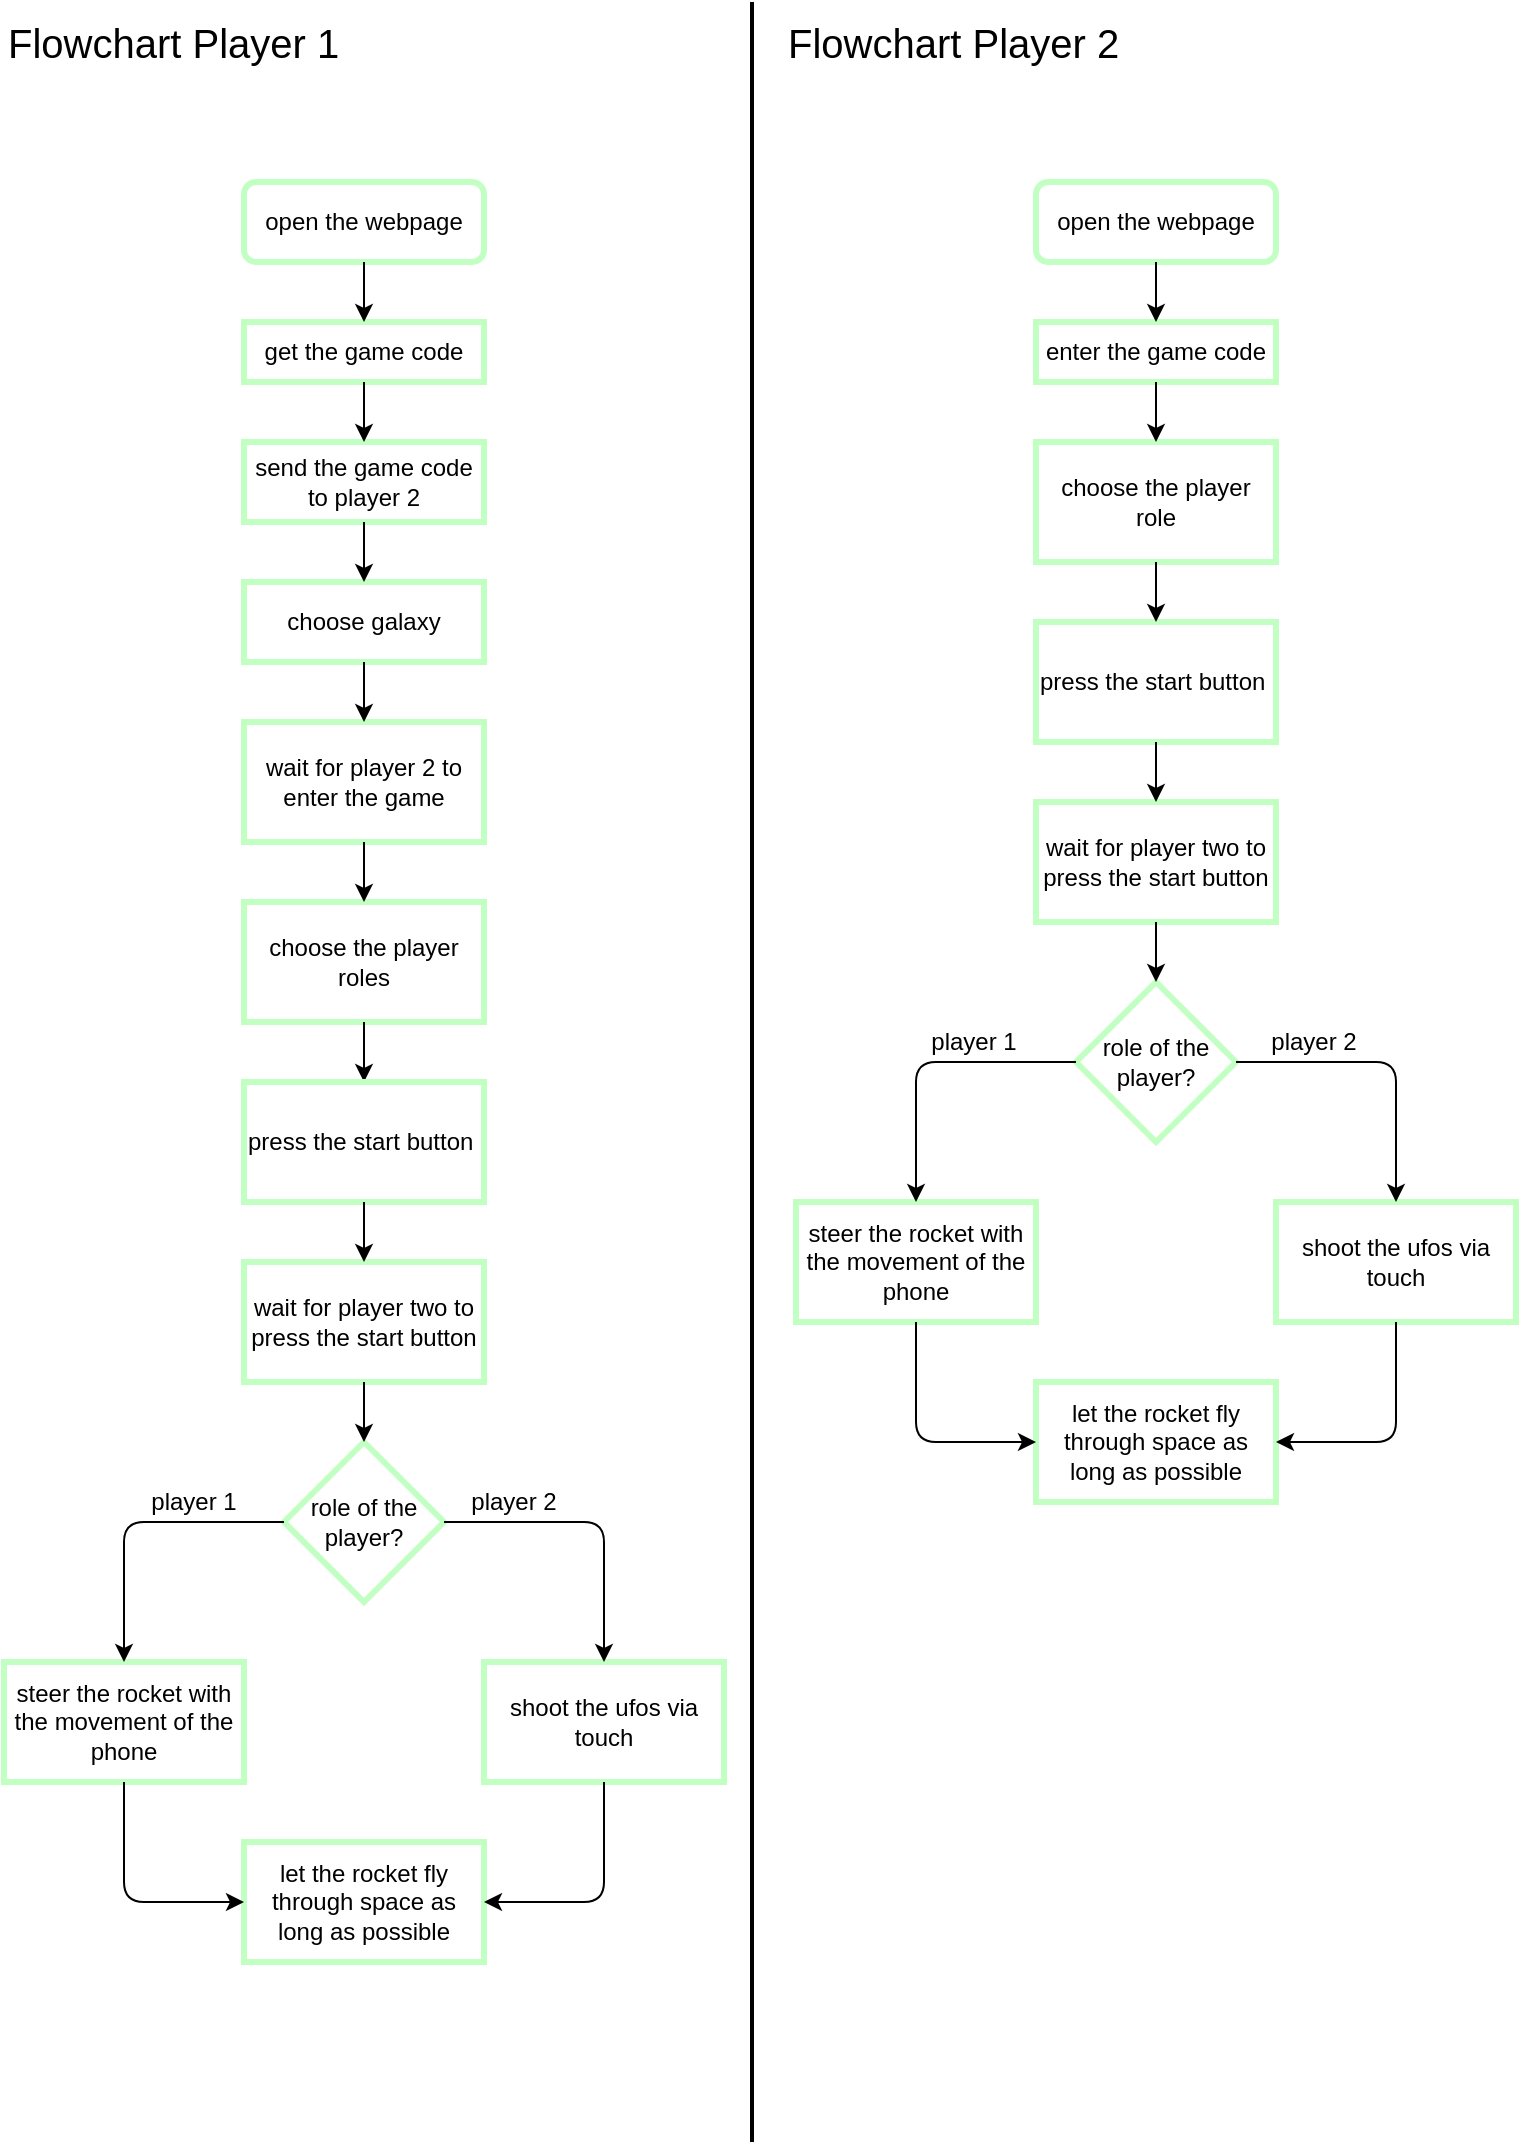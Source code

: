<mxfile version="14.5.1" type="device" pages="2"><diagram id="fy2iMfTFXEA92D2FxBPR" name="Flowchart"><mxGraphModel dx="1673" dy="1108" grid="0" gridSize="10" guides="1" tooltips="1" connect="1" arrows="1" fold="1" page="1" pageScale="1" pageWidth="827" pageHeight="1169" math="0" shadow="0"><root><mxCell id="C3e7oBt7LgdSwWLuSSp1-0"/><mxCell id="C3e7oBt7LgdSwWLuSSp1-1" parent="C3e7oBt7LgdSwWLuSSp1-0"/><mxCell id="C3e7oBt7LgdSwWLuSSp1-2" value="open the webpage" style="rounded=1;whiteSpace=wrap;html=1;align=center;labelBorderColor=none;strokeWidth=3;strokeColor=#c2ffc3;" parent="C3e7oBt7LgdSwWLuSSp1-1" vertex="1"><mxGeometry x="160" y="100" width="120" height="40" as="geometry"/></mxCell><mxCell id="C3e7oBt7LgdSwWLuSSp1-3" value="&lt;font style=&quot;font-size: 20px&quot;&gt;Flowchart Player 1&lt;/font&gt;" style="text;html=1;strokeColor=none;fillColor=none;align=left;verticalAlign=middle;whiteSpace=wrap;rounded=0;" parent="C3e7oBt7LgdSwWLuSSp1-1" vertex="1"><mxGeometry x="40" y="20" width="240" height="20" as="geometry"/></mxCell><mxCell id="vIENQ0cmlz2yPHZy06HL-0" value="get the game code" style="rounded=0;whiteSpace=wrap;html=1;align=center;strokeWidth=3;strokeColor=#c2ffc3;" parent="C3e7oBt7LgdSwWLuSSp1-1" vertex="1"><mxGeometry x="160" y="170" width="120" height="30" as="geometry"/></mxCell><mxCell id="vIENQ0cmlz2yPHZy06HL-1" value="send the game code to player 2" style="rounded=0;whiteSpace=wrap;html=1;align=center;strokeWidth=3;strokeColor=#c2ffc3;" parent="C3e7oBt7LgdSwWLuSSp1-1" vertex="1"><mxGeometry x="160" y="230" width="120" height="40" as="geometry"/></mxCell><mxCell id="vIENQ0cmlz2yPHZy06HL-2" value="choose galaxy" style="rounded=0;whiteSpace=wrap;html=1;align=center;strokeWidth=3;strokeColor=#c2ffc3;" parent="C3e7oBt7LgdSwWLuSSp1-1" vertex="1"><mxGeometry x="160" y="300" width="120" height="40" as="geometry"/></mxCell><mxCell id="vIENQ0cmlz2yPHZy06HL-3" value="wait for player 2 to enter the game" style="rounded=0;whiteSpace=wrap;html=1;align=center;strokeWidth=3;strokeColor=#c2ffc3;" parent="C3e7oBt7LgdSwWLuSSp1-1" vertex="1"><mxGeometry x="160" y="370" width="120" height="60" as="geometry"/></mxCell><mxCell id="vIENQ0cmlz2yPHZy06HL-4" value="choose the player roles" style="rounded=0;whiteSpace=wrap;html=1;align=center;strokeWidth=3;strokeColor=#c2ffc3;" parent="C3e7oBt7LgdSwWLuSSp1-1" vertex="1"><mxGeometry x="160" y="460" width="120" height="60" as="geometry"/></mxCell><mxCell id="vIENQ0cmlz2yPHZy06HL-5" value="role of the&lt;br&gt;player?" style="rhombus;whiteSpace=wrap;html=1;align=center;strokeWidth=3;fillColor=#FFFFFF;strokeColor=#c2ffc3;" parent="C3e7oBt7LgdSwWLuSSp1-1" vertex="1"><mxGeometry x="180" y="730" width="80" height="80" as="geometry"/></mxCell><mxCell id="vIENQ0cmlz2yPHZy06HL-6" value="steer the rocket with the movement of the phone" style="rounded=0;whiteSpace=wrap;html=1;align=center;strokeWidth=3;strokeColor=#c2ffc3;" parent="C3e7oBt7LgdSwWLuSSp1-1" vertex="1"><mxGeometry x="40" y="840" width="120" height="60" as="geometry"/></mxCell><mxCell id="vIENQ0cmlz2yPHZy06HL-7" value="shoot the ufos via touch" style="rounded=0;whiteSpace=wrap;html=1;align=center;strokeWidth=3;strokeColor=#c2ffc3;" parent="C3e7oBt7LgdSwWLuSSp1-1" vertex="1"><mxGeometry x="280" y="840" width="120" height="60" as="geometry"/></mxCell><mxCell id="vIENQ0cmlz2yPHZy06HL-8" value="let the rocket fly through space as long as possible" style="rounded=0;whiteSpace=wrap;html=1;align=center;strokeWidth=3;strokeColor=#c2ffc3;" parent="C3e7oBt7LgdSwWLuSSp1-1" vertex="1"><mxGeometry x="160" y="930" width="120" height="60" as="geometry"/></mxCell><mxCell id="vIENQ0cmlz2yPHZy06HL-9" value="" style="endArrow=classic;html=1;exitX=0.5;exitY=1;exitDx=0;exitDy=0;" parent="C3e7oBt7LgdSwWLuSSp1-1" source="C3e7oBt7LgdSwWLuSSp1-2" target="vIENQ0cmlz2yPHZy06HL-0" edge="1"><mxGeometry width="50" height="50" relative="1" as="geometry"><mxPoint x="50" y="260" as="sourcePoint"/><mxPoint x="100" y="210" as="targetPoint"/></mxGeometry></mxCell><mxCell id="vIENQ0cmlz2yPHZy06HL-10" value="" style="endArrow=classic;html=1;exitX=0.5;exitY=1;exitDx=0;exitDy=0;" parent="C3e7oBt7LgdSwWLuSSp1-1" source="vIENQ0cmlz2yPHZy06HL-0" target="vIENQ0cmlz2yPHZy06HL-1" edge="1"><mxGeometry width="50" height="50" relative="1" as="geometry"><mxPoint y="360" as="sourcePoint"/><mxPoint x="50" y="310" as="targetPoint"/></mxGeometry></mxCell><mxCell id="vIENQ0cmlz2yPHZy06HL-11" value="" style="endArrow=classic;html=1;exitX=0.5;exitY=1;exitDx=0;exitDy=0;" parent="C3e7oBt7LgdSwWLuSSp1-1" source="vIENQ0cmlz2yPHZy06HL-1" target="vIENQ0cmlz2yPHZy06HL-2" edge="1"><mxGeometry width="50" height="50" relative="1" as="geometry"><mxPoint x="70" y="350" as="sourcePoint"/><mxPoint x="120" y="300" as="targetPoint"/></mxGeometry></mxCell><mxCell id="vIENQ0cmlz2yPHZy06HL-12" value="" style="endArrow=classic;html=1;exitX=0.5;exitY=1;exitDx=0;exitDy=0;" parent="C3e7oBt7LgdSwWLuSSp1-1" source="vIENQ0cmlz2yPHZy06HL-2" target="vIENQ0cmlz2yPHZy06HL-3" edge="1"><mxGeometry width="50" height="50" relative="1" as="geometry"><mxPoint x="50" y="450" as="sourcePoint"/><mxPoint x="100" y="400" as="targetPoint"/></mxGeometry></mxCell><mxCell id="vIENQ0cmlz2yPHZy06HL-13" value="" style="endArrow=classic;html=1;exitX=0.5;exitY=1;exitDx=0;exitDy=0;" parent="C3e7oBt7LgdSwWLuSSp1-1" source="vIENQ0cmlz2yPHZy06HL-3" target="vIENQ0cmlz2yPHZy06HL-4" edge="1"><mxGeometry width="50" height="50" relative="1" as="geometry"><mxPoint y="510" as="sourcePoint"/><mxPoint x="50" y="460" as="targetPoint"/></mxGeometry></mxCell><mxCell id="vIENQ0cmlz2yPHZy06HL-14" value="" style="endArrow=classic;html=1;exitX=0.5;exitY=1;exitDx=0;exitDy=0;" parent="C3e7oBt7LgdSwWLuSSp1-1" source="vIENQ0cmlz2yPHZy06HL-4" target="vIENQ0cmlz2yPHZy06HL-28" edge="1"><mxGeometry width="50" height="50" relative="1" as="geometry"><mxPoint x="40" y="610" as="sourcePoint"/><mxPoint x="90" y="560" as="targetPoint"/></mxGeometry></mxCell><mxCell id="vIENQ0cmlz2yPHZy06HL-15" value="" style="endArrow=classic;html=1;exitX=0;exitY=0.5;exitDx=0;exitDy=0;entryX=0.5;entryY=0;entryDx=0;entryDy=0;" parent="C3e7oBt7LgdSwWLuSSp1-1" source="vIENQ0cmlz2yPHZy06HL-5" target="vIENQ0cmlz2yPHZy06HL-6" edge="1"><mxGeometry width="50" height="50" relative="1" as="geometry"><mxPoint x="60" y="840" as="sourcePoint"/><mxPoint x="110" y="790" as="targetPoint"/><Array as="points"><mxPoint x="100" y="770"/></Array></mxGeometry></mxCell><mxCell id="vIENQ0cmlz2yPHZy06HL-16" value="" style="endArrow=classic;html=1;exitX=1;exitY=0.5;exitDx=0;exitDy=0;entryX=0.5;entryY=0;entryDx=0;entryDy=0;" parent="C3e7oBt7LgdSwWLuSSp1-1" source="vIENQ0cmlz2yPHZy06HL-5" target="vIENQ0cmlz2yPHZy06HL-7" edge="1"><mxGeometry width="50" height="50" relative="1" as="geometry"><mxPoint x="300" y="820" as="sourcePoint"/><mxPoint x="350" y="770" as="targetPoint"/><Array as="points"><mxPoint x="340" y="770"/></Array></mxGeometry></mxCell><mxCell id="vIENQ0cmlz2yPHZy06HL-17" value="" style="endArrow=classic;html=1;exitX=0.5;exitY=1;exitDx=0;exitDy=0;entryX=0;entryY=0.5;entryDx=0;entryDy=0;" parent="C3e7oBt7LgdSwWLuSSp1-1" source="vIENQ0cmlz2yPHZy06HL-6" target="vIENQ0cmlz2yPHZy06HL-8" edge="1"><mxGeometry width="50" height="50" relative="1" as="geometry"><mxPoint x="90" y="1020" as="sourcePoint"/><mxPoint x="140" y="970" as="targetPoint"/><Array as="points"><mxPoint x="100" y="960"/></Array></mxGeometry></mxCell><mxCell id="vIENQ0cmlz2yPHZy06HL-18" value="" style="endArrow=classic;html=1;exitX=0.5;exitY=1;exitDx=0;exitDy=0;entryX=1;entryY=0.5;entryDx=0;entryDy=0;" parent="C3e7oBt7LgdSwWLuSSp1-1" source="vIENQ0cmlz2yPHZy06HL-7" target="vIENQ0cmlz2yPHZy06HL-8" edge="1"><mxGeometry width="50" height="50" relative="1" as="geometry"><mxPoint x="320" y="1000" as="sourcePoint"/><mxPoint x="370" y="950" as="targetPoint"/><Array as="points"><mxPoint x="340" y="960"/></Array></mxGeometry></mxCell><mxCell id="vIENQ0cmlz2yPHZy06HL-20" value="&lt;font style=&quot;font-size: 20px&quot;&gt;Flowchart Player 2&lt;/font&gt;" style="text;html=1;strokeColor=none;fillColor=none;align=left;verticalAlign=middle;whiteSpace=wrap;rounded=0;" parent="C3e7oBt7LgdSwWLuSSp1-1" vertex="1"><mxGeometry x="430" y="20" width="240" height="20" as="geometry"/></mxCell><mxCell id="vIENQ0cmlz2yPHZy06HL-25" value="open the webpage" style="rounded=1;whiteSpace=wrap;html=1;align=center;labelBorderColor=none;strokeWidth=3;strokeColor=#C2FFC3;" parent="C3e7oBt7LgdSwWLuSSp1-1" vertex="1"><mxGeometry x="556" y="100" width="120" height="40" as="geometry"/></mxCell><mxCell id="vIENQ0cmlz2yPHZy06HL-26" value="enter the game code" style="rounded=0;whiteSpace=wrap;html=1;align=center;strokeWidth=3;strokeColor=#C2FFC3;" parent="C3e7oBt7LgdSwWLuSSp1-1" vertex="1"><mxGeometry x="556" y="170" width="120" height="30" as="geometry"/></mxCell><mxCell id="vIENQ0cmlz2yPHZy06HL-27" value="choose the player role" style="rounded=0;whiteSpace=wrap;html=1;align=center;strokeWidth=3;strokeColor=#C2FFC3;" parent="C3e7oBt7LgdSwWLuSSp1-1" vertex="1"><mxGeometry x="556" y="230" width="120" height="60" as="geometry"/></mxCell><mxCell id="vIENQ0cmlz2yPHZy06HL-28" value="press the start button&amp;nbsp;" style="rounded=0;whiteSpace=wrap;html=1;align=center;strokeWidth=3;strokeColor=#c2ffc3;" parent="C3e7oBt7LgdSwWLuSSp1-1" vertex="1"><mxGeometry x="160" y="550" width="120" height="60" as="geometry"/></mxCell><mxCell id="vIENQ0cmlz2yPHZy06HL-29" value="wait for player two to press the start button" style="rounded=0;whiteSpace=wrap;html=1;align=center;strokeWidth=3;strokeColor=#c2ffc3;" parent="C3e7oBt7LgdSwWLuSSp1-1" vertex="1"><mxGeometry x="160" y="640" width="120" height="60" as="geometry"/></mxCell><mxCell id="vIENQ0cmlz2yPHZy06HL-30" value="" style="endArrow=classic;html=1;exitX=0.5;exitY=1;exitDx=0;exitDy=0;" parent="C3e7oBt7LgdSwWLuSSp1-1" source="vIENQ0cmlz2yPHZy06HL-28" target="vIENQ0cmlz2yPHZy06HL-29" edge="1"><mxGeometry width="50" height="50" relative="1" as="geometry"><mxPoint x="300" y="740" as="sourcePoint"/><mxPoint x="350" y="690" as="targetPoint"/></mxGeometry></mxCell><mxCell id="vIENQ0cmlz2yPHZy06HL-31" value="" style="endArrow=classic;html=1;exitX=0.5;exitY=1;exitDx=0;exitDy=0;" parent="C3e7oBt7LgdSwWLuSSp1-1" source="vIENQ0cmlz2yPHZy06HL-29" target="vIENQ0cmlz2yPHZy06HL-5" edge="1"><mxGeometry width="50" height="50" relative="1" as="geometry"><mxPoint x="380" y="1060" as="sourcePoint"/><mxPoint x="430" y="1010" as="targetPoint"/></mxGeometry></mxCell><mxCell id="vIENQ0cmlz2yPHZy06HL-32" value="press the start button&amp;nbsp;" style="rounded=0;whiteSpace=wrap;html=1;align=center;strokeWidth=3;strokeColor=#C2FFC3;" parent="C3e7oBt7LgdSwWLuSSp1-1" vertex="1"><mxGeometry x="556" y="320" width="120" height="60" as="geometry"/></mxCell><mxCell id="vIENQ0cmlz2yPHZy06HL-33" value="wait for player two to press the start button" style="rounded=0;whiteSpace=wrap;html=1;align=center;strokeWidth=3;strokeColor=#C2FFC3;" parent="C3e7oBt7LgdSwWLuSSp1-1" vertex="1"><mxGeometry x="556" y="410" width="120" height="60" as="geometry"/></mxCell><mxCell id="vIENQ0cmlz2yPHZy06HL-34" value="" style="endArrow=classic;html=1;exitX=0.5;exitY=1;exitDx=0;exitDy=0;" parent="C3e7oBt7LgdSwWLuSSp1-1" source="vIENQ0cmlz2yPHZy06HL-32" target="vIENQ0cmlz2yPHZy06HL-33" edge="1"><mxGeometry width="50" height="50" relative="1" as="geometry"><mxPoint x="696" y="510" as="sourcePoint"/><mxPoint x="746" y="460" as="targetPoint"/></mxGeometry></mxCell><mxCell id="vIENQ0cmlz2yPHZy06HL-35" value="role of the&lt;br&gt;player?" style="rhombus;whiteSpace=wrap;html=1;align=center;strokeWidth=3;fillColor=#FFFFFF;strokeColor=#C2FFC3;" parent="C3e7oBt7LgdSwWLuSSp1-1" vertex="1"><mxGeometry x="576" y="500" width="80" height="80" as="geometry"/></mxCell><mxCell id="vIENQ0cmlz2yPHZy06HL-36" value="steer the rocket with the movement of the phone" style="rounded=0;whiteSpace=wrap;html=1;align=center;strokeWidth=3;strokeColor=#C2FFC3;" parent="C3e7oBt7LgdSwWLuSSp1-1" vertex="1"><mxGeometry x="436" y="610" width="120" height="60" as="geometry"/></mxCell><mxCell id="vIENQ0cmlz2yPHZy06HL-37" value="shoot the ufos via touch" style="rounded=0;whiteSpace=wrap;html=1;align=center;strokeWidth=3;strokeColor=#C2FFC3;" parent="C3e7oBt7LgdSwWLuSSp1-1" vertex="1"><mxGeometry x="676" y="610" width="120" height="60" as="geometry"/></mxCell><mxCell id="vIENQ0cmlz2yPHZy06HL-38" value="let the rocket fly through space as long as possible" style="rounded=0;whiteSpace=wrap;html=1;align=center;strokeWidth=3;strokeColor=#C2FFC3;" parent="C3e7oBt7LgdSwWLuSSp1-1" vertex="1"><mxGeometry x="556" y="700" width="120" height="60" as="geometry"/></mxCell><mxCell id="vIENQ0cmlz2yPHZy06HL-39" value="" style="endArrow=classic;html=1;exitX=0;exitY=0.5;exitDx=0;exitDy=0;entryX=0.5;entryY=0;entryDx=0;entryDy=0;" parent="C3e7oBt7LgdSwWLuSSp1-1" source="vIENQ0cmlz2yPHZy06HL-35" target="vIENQ0cmlz2yPHZy06HL-36" edge="1"><mxGeometry width="50" height="50" relative="1" as="geometry"><mxPoint x="456" y="610" as="sourcePoint"/><mxPoint x="506" y="560" as="targetPoint"/><Array as="points"><mxPoint x="496" y="540"/></Array></mxGeometry></mxCell><mxCell id="vIENQ0cmlz2yPHZy06HL-40" value="" style="endArrow=classic;html=1;exitX=1;exitY=0.5;exitDx=0;exitDy=0;entryX=0.5;entryY=0;entryDx=0;entryDy=0;" parent="C3e7oBt7LgdSwWLuSSp1-1" source="vIENQ0cmlz2yPHZy06HL-35" target="vIENQ0cmlz2yPHZy06HL-37" edge="1"><mxGeometry width="50" height="50" relative="1" as="geometry"><mxPoint x="696" y="590" as="sourcePoint"/><mxPoint x="746" y="540" as="targetPoint"/><Array as="points"><mxPoint x="736" y="540"/></Array></mxGeometry></mxCell><mxCell id="vIENQ0cmlz2yPHZy06HL-41" value="" style="endArrow=classic;html=1;exitX=0.5;exitY=1;exitDx=0;exitDy=0;entryX=0;entryY=0.5;entryDx=0;entryDy=0;" parent="C3e7oBt7LgdSwWLuSSp1-1" source="vIENQ0cmlz2yPHZy06HL-36" target="vIENQ0cmlz2yPHZy06HL-38" edge="1"><mxGeometry width="50" height="50" relative="1" as="geometry"><mxPoint x="486" y="790" as="sourcePoint"/><mxPoint x="536" y="740" as="targetPoint"/><Array as="points"><mxPoint x="496" y="730"/></Array></mxGeometry></mxCell><mxCell id="vIENQ0cmlz2yPHZy06HL-42" value="" style="endArrow=classic;html=1;exitX=0.5;exitY=1;exitDx=0;exitDy=0;entryX=1;entryY=0.5;entryDx=0;entryDy=0;" parent="C3e7oBt7LgdSwWLuSSp1-1" source="vIENQ0cmlz2yPHZy06HL-37" target="vIENQ0cmlz2yPHZy06HL-38" edge="1"><mxGeometry width="50" height="50" relative="1" as="geometry"><mxPoint x="716" y="770" as="sourcePoint"/><mxPoint x="766" y="720" as="targetPoint"/><Array as="points"><mxPoint x="736" y="730"/></Array></mxGeometry></mxCell><mxCell id="vIENQ0cmlz2yPHZy06HL-43" value="" style="endArrow=classic;html=1;exitX=0.5;exitY=1;exitDx=0;exitDy=0;" parent="C3e7oBt7LgdSwWLuSSp1-1" source="vIENQ0cmlz2yPHZy06HL-25" target="vIENQ0cmlz2yPHZy06HL-26" edge="1"><mxGeometry width="50" height="50" relative="1" as="geometry"><mxPoint x="416" y="270" as="sourcePoint"/><mxPoint x="466" y="220" as="targetPoint"/></mxGeometry></mxCell><mxCell id="vIENQ0cmlz2yPHZy06HL-44" value="" style="endArrow=classic;html=1;exitX=0.5;exitY=1;exitDx=0;exitDy=0;" parent="C3e7oBt7LgdSwWLuSSp1-1" source="vIENQ0cmlz2yPHZy06HL-26" target="vIENQ0cmlz2yPHZy06HL-27" edge="1"><mxGeometry width="50" height="50" relative="1" as="geometry"><mxPoint x="486" y="280" as="sourcePoint"/><mxPoint x="536" y="230" as="targetPoint"/></mxGeometry></mxCell><mxCell id="vIENQ0cmlz2yPHZy06HL-45" value="" style="endArrow=classic;html=1;exitX=0.5;exitY=1;exitDx=0;exitDy=0;" parent="C3e7oBt7LgdSwWLuSSp1-1" source="vIENQ0cmlz2yPHZy06HL-27" target="vIENQ0cmlz2yPHZy06HL-32" edge="1"><mxGeometry width="50" height="50" relative="1" as="geometry"><mxPoint x="416" y="370" as="sourcePoint"/><mxPoint x="466" y="320" as="targetPoint"/></mxGeometry></mxCell><mxCell id="vIENQ0cmlz2yPHZy06HL-46" value="" style="endArrow=classic;html=1;exitX=0.5;exitY=1;exitDx=0;exitDy=0;entryX=0.5;entryY=0;entryDx=0;entryDy=0;" parent="C3e7oBt7LgdSwWLuSSp1-1" source="vIENQ0cmlz2yPHZy06HL-33" target="vIENQ0cmlz2yPHZy06HL-35" edge="1"><mxGeometry width="50" height="50" relative="1" as="geometry"><mxPoint x="386" y="520" as="sourcePoint"/><mxPoint x="436" y="470" as="targetPoint"/></mxGeometry></mxCell><mxCell id="dVHYKeRKddNJMPjz0d1E-0" value="" style="endArrow=none;html=1;strokeWidth=2;" parent="C3e7oBt7LgdSwWLuSSp1-1" edge="1"><mxGeometry width="50" height="50" relative="1" as="geometry"><mxPoint x="414" y="1080" as="sourcePoint"/><mxPoint x="414" y="10" as="targetPoint"/></mxGeometry></mxCell><mxCell id="5bXcx-YssGk8oiAib1tr-0" value="player 1" style="text;html=1;strokeColor=none;fillColor=none;align=center;verticalAlign=middle;whiteSpace=wrap;rounded=0;" vertex="1" parent="C3e7oBt7LgdSwWLuSSp1-1"><mxGeometry x="500" y="520" width="50" height="20" as="geometry"/></mxCell><mxCell id="5bXcx-YssGk8oiAib1tr-1" value="player 2" style="text;html=1;strokeColor=none;fillColor=none;align=center;verticalAlign=middle;whiteSpace=wrap;rounded=0;" vertex="1" parent="C3e7oBt7LgdSwWLuSSp1-1"><mxGeometry x="670" y="520" width="50" height="20" as="geometry"/></mxCell><mxCell id="5bXcx-YssGk8oiAib1tr-2" value="player 2" style="text;html=1;strokeColor=none;fillColor=none;align=center;verticalAlign=middle;whiteSpace=wrap;rounded=0;" vertex="1" parent="C3e7oBt7LgdSwWLuSSp1-1"><mxGeometry x="270" y="750" width="50" height="20" as="geometry"/></mxCell><mxCell id="5bXcx-YssGk8oiAib1tr-3" value="player 1" style="text;html=1;strokeColor=none;fillColor=none;align=center;verticalAlign=middle;whiteSpace=wrap;rounded=0;" vertex="1" parent="C3e7oBt7LgdSwWLuSSp1-1"><mxGeometry x="110" y="750" width="50" height="20" as="geometry"/></mxCell></root></mxGraphModel></diagram><diagram id="e79rVVQCVgkKexR9awzV" name="Klassendiagramm"><mxGraphModel dx="1422" dy="942" grid="0" gridSize="10" guides="1" tooltips="1" connect="1" arrows="1" fold="1" page="1" pageScale="1" pageWidth="827" pageHeight="1169" math="0" shadow="0"><root><mxCell id="0"/><mxCell id="1" parent="0"/><mxCell id="b5g_aksjWdAwXnbsu3h_-4" value="ball" style="swimlane;fontStyle=1;align=center;verticalAlign=top;childLayout=stackLayout;horizontal=1;startSize=26;horizontalStack=0;resizeParent=1;resizeParentMax=0;resizeLast=0;collapsible=1;marginBottom=0;" parent="1" vertex="1"><mxGeometry x="40" y="70" width="560" height="260" as="geometry"/></mxCell><mxCell id="b5g_aksjWdAwXnbsu3h_-5" value="+ positionX: number&#10;+ positionY: number&#10;+ distance: number = 0&#10;+ angle: number = 0&#10;+ speed: number = 2&#10;+ velocityX: number&#10;+ velocityY: number&#10;+ didDamage: boolean = false&#10;+ index: number&#10;+ color: string" style="text;strokeColor=none;fillColor=none;align=left;verticalAlign=top;spacingLeft=4;spacingRight=4;overflow=hidden;rotatable=0;points=[[0,0.5],[1,0.5]];portConstraint=eastwest;" parent="b5g_aksjWdAwXnbsu3h_-4" vertex="1"><mxGeometry y="26" width="560" height="154" as="geometry"/></mxCell><mxCell id="b5g_aksjWdAwXnbsu3h_-6" value="" style="line;strokeWidth=1;fillColor=none;align=left;verticalAlign=middle;spacingTop=-1;spacingLeft=3;spacingRight=3;rotatable=0;labelPosition=right;points=[];portConstraint=eastwest;" parent="b5g_aksjWdAwXnbsu3h_-4" vertex="1"><mxGeometry y="180" width="560" height="8" as="geometry"/></mxCell><mxCell id="b5g_aksjWdAwXnbsu3h_-7" value="constructor: (_positionX: number, _positionY: number, _index: number, _color: string)&#10;getElevation (_endX: number, _endY: number) &#10;move()&#10;draw()" style="text;strokeColor=none;fillColor=none;align=left;verticalAlign=top;spacingLeft=4;spacingRight=4;overflow=hidden;rotatable=0;points=[[0,0.5],[1,0.5]];portConstraint=eastwest;" parent="b5g_aksjWdAwXnbsu3h_-4" vertex="1"><mxGeometry y="188" width="560" height="72" as="geometry"/></mxCell><mxCell id="b5g_aksjWdAwXnbsu3h_-8" value="planet" style="swimlane;fontStyle=1;align=center;verticalAlign=top;childLayout=stackLayout;horizontal=1;startSize=26;horizontalStack=0;resizeParent=1;resizeParentMax=0;resizeLast=0;collapsible=1;marginBottom=0;" parent="1" vertex="1"><mxGeometry x="40" y="650" width="560" height="220" as="geometry"/></mxCell><mxCell id="b5g_aksjWdAwXnbsu3h_-9" value="+ posX: number&#10;+ posY: number&#10;+ image: HTMLImageElement&#10;+ size: number&#10;+ didDamage: boolean = false&#10;+ index: number&#10;+ type: string" style="text;strokeColor=none;fillColor=none;align=left;verticalAlign=top;spacingLeft=4;spacingRight=4;overflow=hidden;rotatable=0;points=[[0,0.5],[1,0.5]];portConstraint=eastwest;" parent="b5g_aksjWdAwXnbsu3h_-8" vertex="1"><mxGeometry y="26" width="560" height="114" as="geometry"/></mxCell><mxCell id="b5g_aksjWdAwXnbsu3h_-10" value="" style="line;strokeWidth=1;fillColor=none;align=left;verticalAlign=middle;spacingTop=-1;spacingLeft=3;spacingRight=3;rotatable=0;labelPosition=right;points=[];portConstraint=eastwest;" parent="b5g_aksjWdAwXnbsu3h_-8" vertex="1"><mxGeometry y="140" width="560" height="8" as="geometry"/></mxCell><mxCell id="b5g_aksjWdAwXnbsu3h_-11" value="constructor (_x: number, _y: number, _image: HTMLImageElement, _size: number, _index: number, &#10;    _type: string) &#10;move(_add: number)&#10;draw(_ctx: CanvasRenderingContext2D)" style="text;strokeColor=none;fillColor=none;align=left;verticalAlign=top;spacingLeft=4;spacingRight=4;overflow=hidden;rotatable=0;points=[[0,0.5],[1,0.5]];portConstraint=eastwest;" parent="b5g_aksjWdAwXnbsu3h_-8" vertex="1"><mxGeometry y="148" width="560" height="72" as="geometry"/></mxCell><mxCell id="b5g_aksjWdAwXnbsu3h_-12" value="ufo" style="swimlane;fontStyle=1;align=center;verticalAlign=top;childLayout=stackLayout;horizontal=1;startSize=26;horizontalStack=0;resizeParent=1;resizeParentMax=0;resizeLast=0;collapsible=1;marginBottom=0;" parent="1" vertex="1"><mxGeometry x="40" y="360" width="560" height="260" as="geometry"/></mxCell><mxCell id="b5g_aksjWdAwXnbsu3h_-13" value="+ positionX: number&#10;+ positionY: number&#10;+ sizeX: number&#10;+ sizeY: number&#10;+ damage: number = 0&#10;+ image: HTMLImageElement&#10;+ didDamage: boolean&#10;+ index: number" style="text;strokeColor=none;fillColor=none;align=left;verticalAlign=top;spacingLeft=4;spacingRight=4;overflow=hidden;rotatable=0;points=[[0,0.5],[1,0.5]];portConstraint=eastwest;" parent="b5g_aksjWdAwXnbsu3h_-12" vertex="1"><mxGeometry y="26" width="560" height="124" as="geometry"/></mxCell><mxCell id="b5g_aksjWdAwXnbsu3h_-14" value="" style="line;strokeWidth=1;fillColor=none;align=left;verticalAlign=middle;spacingTop=-1;spacingLeft=3;spacingRight=3;rotatable=0;labelPosition=right;points=[];portConstraint=eastwest;" parent="b5g_aksjWdAwXnbsu3h_-12" vertex="1"><mxGeometry y="150" width="560" height="8" as="geometry"/></mxCell><mxCell id="b5g_aksjWdAwXnbsu3h_-15" value="constructor(_x: number, _y: number, _sizeX: number, _sizeY: number, _image: HTMLImageElement, &#10;    _index: number)&#10;shoot(_directionX?: number, _directionY?: number)&#10;draw(_ctx: CanvasRenderingContext2D)&#10;move (_add: number)&#10;checkCollision()" style="text;strokeColor=none;fillColor=none;align=left;verticalAlign=top;spacingLeft=4;spacingRight=4;overflow=hidden;rotatable=0;points=[[0,0.5],[1,0.5]];portConstraint=eastwest;" parent="b5g_aksjWdAwXnbsu3h_-12" vertex="1"><mxGeometry y="158" width="560" height="102" as="geometry"/></mxCell><mxCell id="dToHSoQ8SqfOyVDOdHE9-1" value="rocket" style="swimlane;fontStyle=1;align=center;verticalAlign=top;childLayout=stackLayout;horizontal=1;startSize=26;horizontalStack=0;resizeParent=1;resizeParentMax=0;resizeLast=0;collapsible=1;marginBottom=0;" parent="1" vertex="1"><mxGeometry x="40" y="900" width="560" height="260" as="geometry"/></mxCell><mxCell id="dToHSoQ8SqfOyVDOdHE9-2" value="+ startPosX: number&#10;+ startPosY: number &#10;+ newPos: number&#10;+ image: HTMLImageElement&#10;+ imageDamageOne: HTMLImageElement&#10;+ imageDamageTwo: HTMLImageElement&#10;+ sizeX: number: 50&#10;+ sizeY: number = 100" style="text;strokeColor=none;fillColor=none;align=left;verticalAlign=top;spacingLeft=4;spacingRight=4;overflow=hidden;rotatable=0;points=[[0,0.5],[1,0.5]];portConstraint=eastwest;" parent="dToHSoQ8SqfOyVDOdHE9-1" vertex="1"><mxGeometry y="26" width="560" height="124" as="geometry"/></mxCell><mxCell id="dToHSoQ8SqfOyVDOdHE9-3" value="" style="line;strokeWidth=1;fillColor=none;align=left;verticalAlign=middle;spacingTop=-1;spacingLeft=3;spacingRight=3;rotatable=0;labelPosition=right;points=[];portConstraint=eastwest;" parent="dToHSoQ8SqfOyVDOdHE9-1" vertex="1"><mxGeometry y="150" width="560" height="8" as="geometry"/></mxCell><mxCell id="dToHSoQ8SqfOyVDOdHE9-4" value="constructor (_startPosX: number, _startPosY: number, _image: HTMLImageElement, &#10;    _imageDamageOne: HTMLImageElement, _imageDamageTwo: HTMLImageElement) &#10;move()&#10;drawRocket()&#10;damageUpdate()&#10;checkCollision()" style="text;strokeColor=none;fillColor=none;align=left;verticalAlign=top;spacingLeft=4;spacingRight=4;overflow=hidden;rotatable=0;points=[[0,0.5],[1,0.5]];portConstraint=eastwest;" parent="dToHSoQ8SqfOyVDOdHE9-1" vertex="1"><mxGeometry y="158" width="560" height="102" as="geometry"/></mxCell><mxCell id="dToHSoQ8SqfOyVDOdHE9-5" value="&lt;font style=&quot;font-size: 20px&quot;&gt;Klassendiagramm&lt;/font&gt;" style="text;html=1;strokeColor=none;fillColor=none;align=left;verticalAlign=middle;whiteSpace=wrap;rounded=0;" parent="1" vertex="1"><mxGeometry x="40" y="20" width="190" height="20" as="geometry"/></mxCell></root></mxGraphModel></diagram></mxfile>